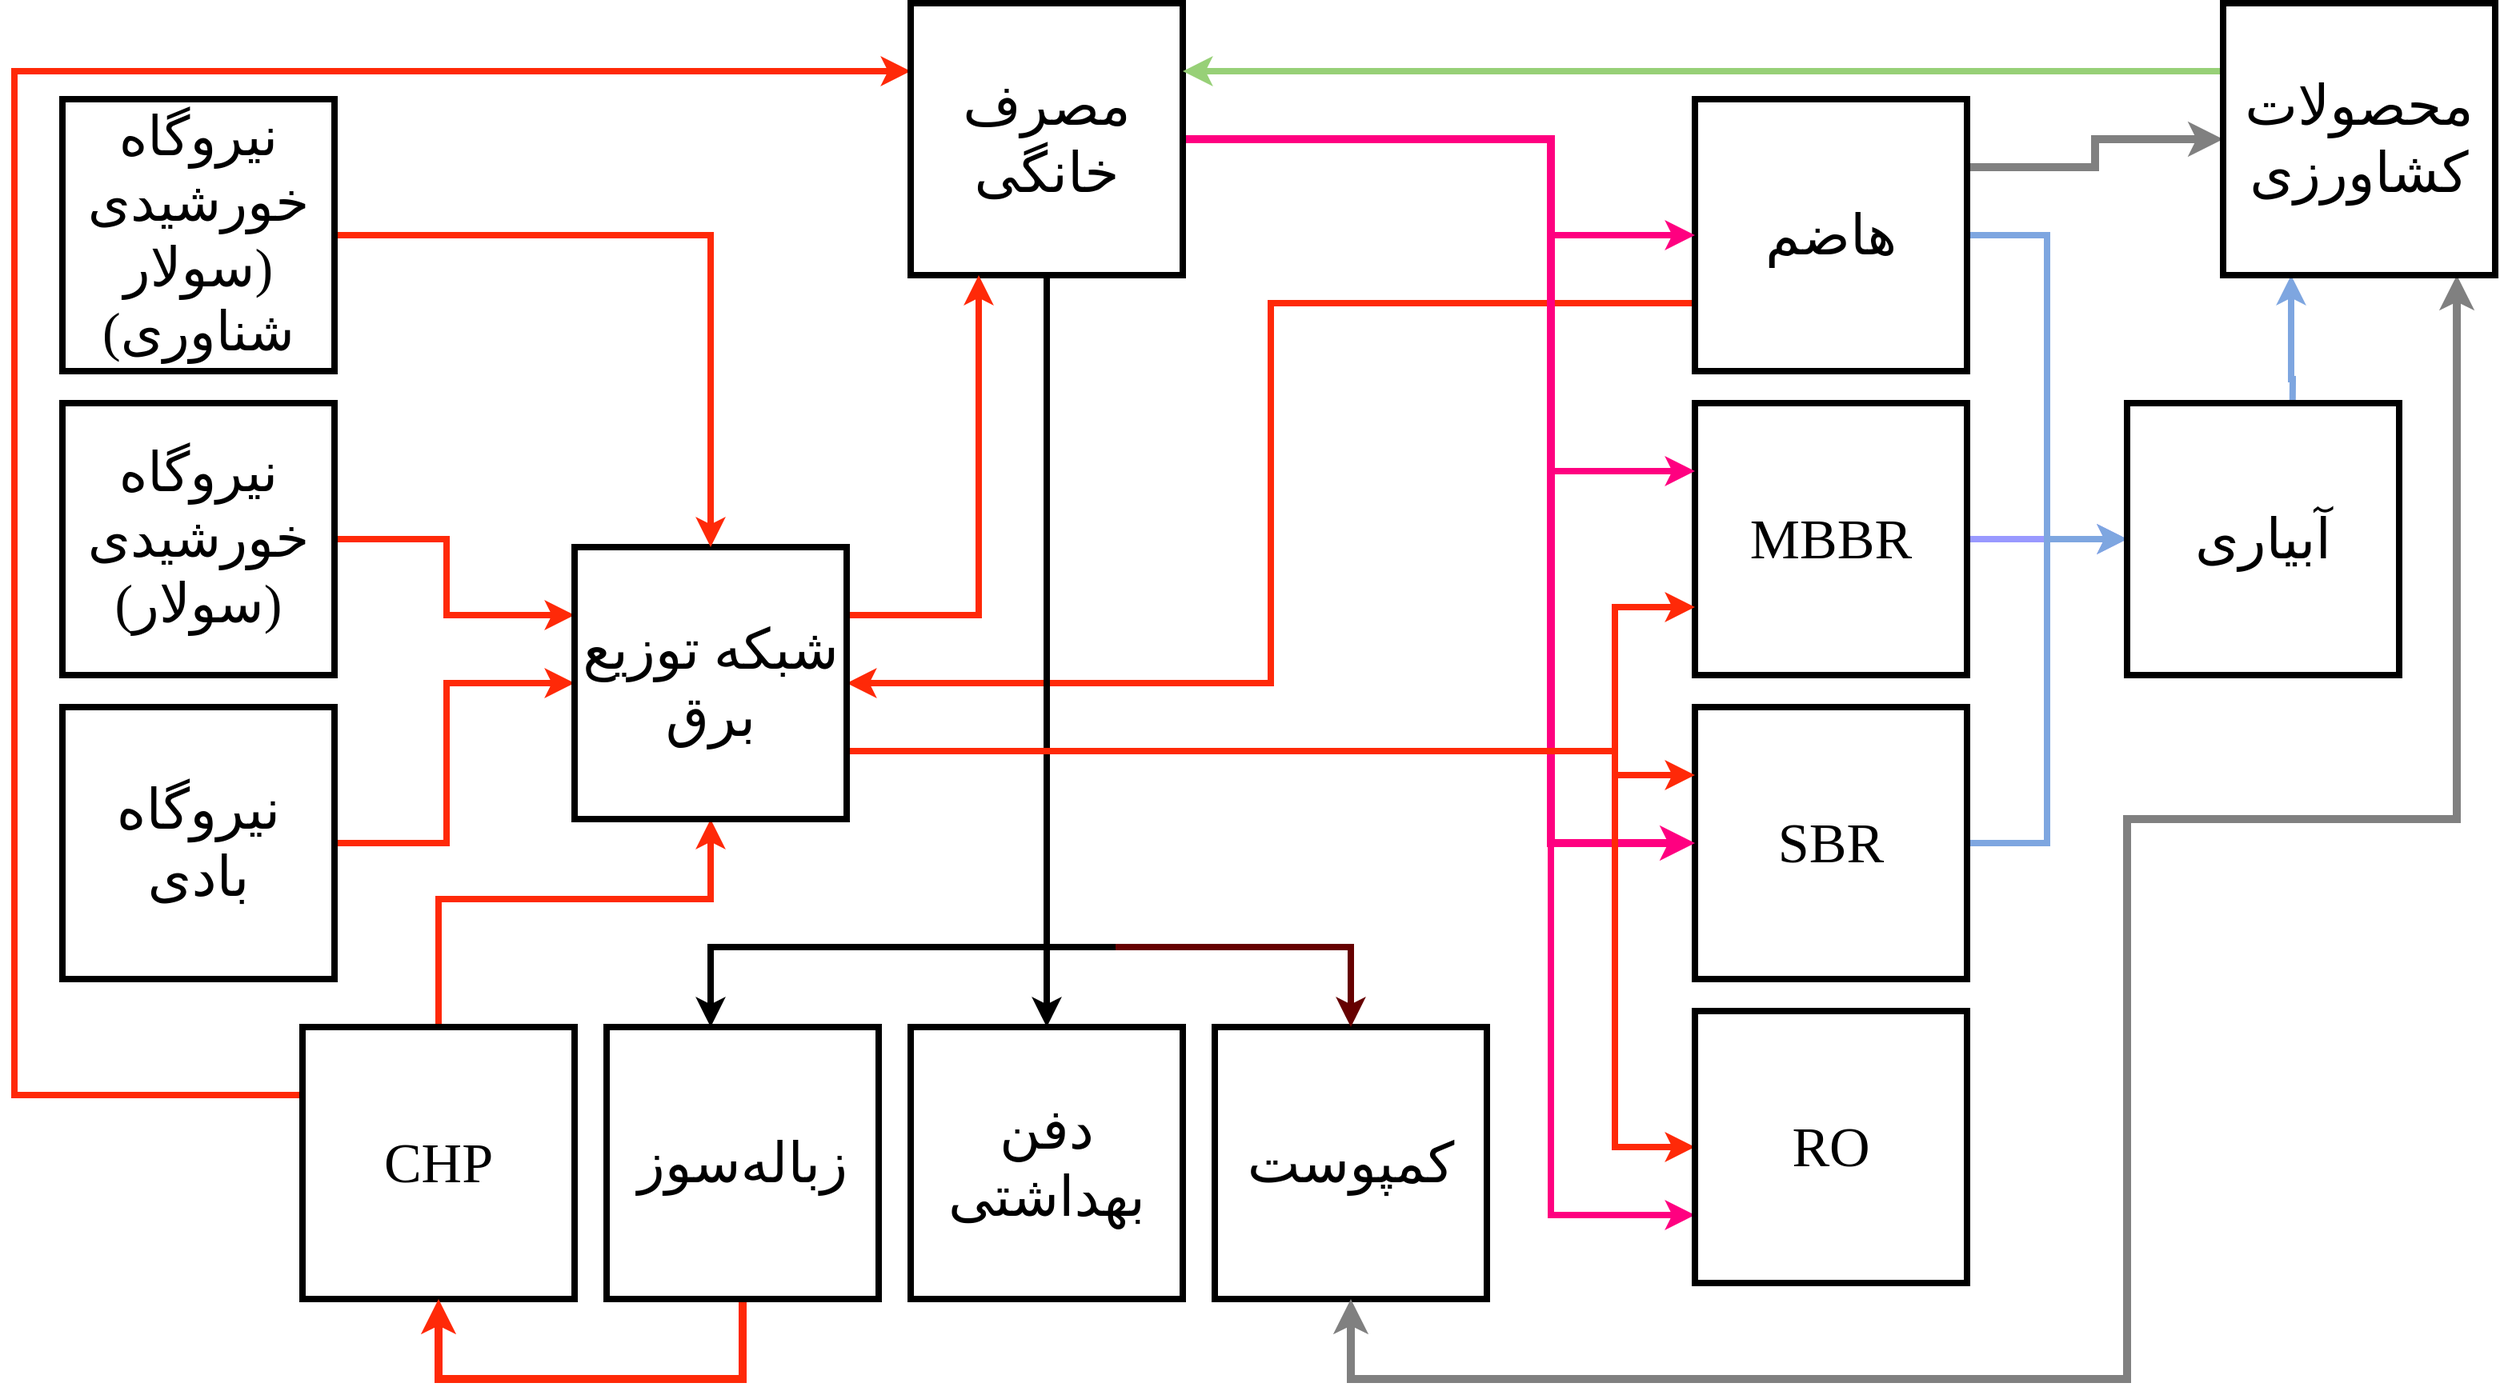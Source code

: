 <mxfile version="15.5.0" type="github">
  <diagram id="aWTfZL2IYYn4WqkGpc-u" name="Page-1">
    <mxGraphModel dx="1736" dy="870" grid="1" gridSize="10" guides="1" tooltips="1" connect="1" arrows="1" fold="1" page="1" pageScale="1" pageWidth="1600" pageHeight="900" math="0" shadow="0">
      <root>
        <mxCell id="0" />
        <mxCell id="1" parent="0" />
        <mxCell id="472JnLw3rFI74FyERyaQ-12" style="edgeStyle=orthogonalEdgeStyle;rounded=0;orthogonalLoop=1;jettySize=auto;html=1;exitX=1;exitY=0.5;exitDx=0;exitDy=0;fontFamily=b nazanin;fontSize=35;strokeWidth=4;strokeColor=#FF2908;" edge="1" parent="1" source="472JnLw3rFI74FyERyaQ-1" target="472JnLw3rFI74FyERyaQ-38">
          <mxGeometry relative="1" as="geometry">
            <Array as="points">
              <mxPoint x="310" y="545" />
              <mxPoint x="310" y="445" />
            </Array>
          </mxGeometry>
        </mxCell>
        <mxCell id="472JnLw3rFI74FyERyaQ-1" value="&lt;font face=&quot;b nazanin&quot; style=&quot;font-size: 35px&quot;&gt;نیروگاه بادی&lt;/font&gt;" style="whiteSpace=wrap;html=1;aspect=fixed;strokeWidth=4;align=center;textDirection=rtl;" vertex="1" parent="1">
          <mxGeometry x="70" y="460" width="170" height="170" as="geometry" />
        </mxCell>
        <mxCell id="472JnLw3rFI74FyERyaQ-43" style="edgeStyle=orthogonalEdgeStyle;rounded=0;orthogonalLoop=1;jettySize=auto;html=1;exitX=0.5;exitY=0;exitDx=0;exitDy=0;entryX=0.5;entryY=1;entryDx=0;entryDy=0;fontFamily=b nazanin;fontSize=35;startArrow=none;startFill=0;strokeColor=#FF2908;strokeWidth=4;" edge="1" parent="1" source="472JnLw3rFI74FyERyaQ-2" target="472JnLw3rFI74FyERyaQ-38">
          <mxGeometry relative="1" as="geometry">
            <Array as="points">
              <mxPoint x="305" y="580" />
              <mxPoint x="475" y="580" />
            </Array>
          </mxGeometry>
        </mxCell>
        <mxCell id="472JnLw3rFI74FyERyaQ-44" style="edgeStyle=orthogonalEdgeStyle;rounded=0;orthogonalLoop=1;jettySize=auto;html=1;exitX=0;exitY=0.25;exitDx=0;exitDy=0;entryX=0;entryY=0.25;entryDx=0;entryDy=0;fontFamily=b nazanin;fontSize=35;startArrow=none;startFill=0;strokeColor=#FF2908;strokeWidth=4;" edge="1" parent="1" source="472JnLw3rFI74FyERyaQ-2" target="472JnLw3rFI74FyERyaQ-10">
          <mxGeometry relative="1" as="geometry">
            <Array as="points">
              <mxPoint x="40" y="703" />
              <mxPoint x="40" y="63" />
            </Array>
          </mxGeometry>
        </mxCell>
        <mxCell id="472JnLw3rFI74FyERyaQ-2" value="&lt;font face=&quot;b nazanin&quot;&gt;&lt;span style=&quot;font-size: 35px&quot;&gt;CHP&lt;/span&gt;&lt;/font&gt;" style="whiteSpace=wrap;html=1;aspect=fixed;strokeWidth=4;align=center;textDirection=rtl;" vertex="1" parent="1">
          <mxGeometry x="220" y="660" width="170" height="170" as="geometry" />
        </mxCell>
        <mxCell id="472JnLw3rFI74FyERyaQ-11" style="edgeStyle=orthogonalEdgeStyle;rounded=0;orthogonalLoop=1;jettySize=auto;html=1;exitX=1;exitY=0.5;exitDx=0;exitDy=0;entryX=0;entryY=0.25;entryDx=0;entryDy=0;fontFamily=b nazanin;fontSize=35;strokeWidth=4;strokeColor=#FF2908;" edge="1" parent="1" source="472JnLw3rFI74FyERyaQ-3" target="472JnLw3rFI74FyERyaQ-38">
          <mxGeometry relative="1" as="geometry">
            <Array as="points">
              <mxPoint x="310" y="355" />
              <mxPoint x="310" y="403" />
            </Array>
          </mxGeometry>
        </mxCell>
        <mxCell id="472JnLw3rFI74FyERyaQ-3" value="&lt;font face=&quot;b nazanin&quot; style=&quot;font-size: 34px&quot;&gt;نیروگاه خورشیدی (سولار)&lt;/font&gt;" style="whiteSpace=wrap;html=1;aspect=fixed;strokeWidth=4;align=center;textDirection=rtl;" vertex="1" parent="1">
          <mxGeometry x="70" y="270" width="170" height="170" as="geometry" />
        </mxCell>
        <mxCell id="472JnLw3rFI74FyERyaQ-4" value="&lt;span style=&quot;font-family: &amp;#34;b nazanin&amp;#34; ; font-size: 35px&quot;&gt;کمپوست&lt;/span&gt;" style="whiteSpace=wrap;html=1;aspect=fixed;strokeWidth=4;align=center;textDirection=rtl;" vertex="1" parent="1">
          <mxGeometry x="790" y="660" width="170" height="170" as="geometry" />
        </mxCell>
        <mxCell id="472JnLw3rFI74FyERyaQ-31" style="edgeStyle=orthogonalEdgeStyle;rounded=0;orthogonalLoop=1;jettySize=auto;html=1;exitX=0.5;exitY=1;exitDx=0;exitDy=0;entryX=0.859;entryY=1;entryDx=0;entryDy=0;entryPerimeter=0;fontFamily=b nazanin;fontSize=35;strokeColor=#808080;strokeWidth=5;startArrow=classic;startFill=1;" edge="1" parent="1" source="472JnLw3rFI74FyERyaQ-4" target="472JnLw3rFI74FyERyaQ-18">
          <mxGeometry relative="1" as="geometry">
            <Array as="points">
              <mxPoint x="875" y="880" />
              <mxPoint x="1360" y="880" />
              <mxPoint x="1360" y="530" />
              <mxPoint x="1566" y="530" />
            </Array>
          </mxGeometry>
        </mxCell>
        <mxCell id="472JnLw3rFI74FyERyaQ-5" value="&lt;span style=&quot;font-family: &amp;#34;b nazanin&amp;#34; ; font-size: 35px&quot;&gt;دفن بهداشتی&lt;/span&gt;" style="whiteSpace=wrap;html=1;aspect=fixed;strokeWidth=4;align=center;textDirection=rtl;" vertex="1" parent="1">
          <mxGeometry x="600" y="660" width="170" height="170" as="geometry" />
        </mxCell>
        <mxCell id="472JnLw3rFI74FyERyaQ-26" style="edgeStyle=orthogonalEdgeStyle;rounded=0;orthogonalLoop=1;jettySize=auto;html=1;exitX=1;exitY=0.5;exitDx=0;exitDy=0;entryX=0;entryY=0.5;entryDx=0;entryDy=0;fontFamily=b nazanin;fontSize=35;strokeColor=#7EA6E0;strokeWidth=4;" edge="1" parent="1" source="472JnLw3rFI74FyERyaQ-6" target="472JnLw3rFI74FyERyaQ-17">
          <mxGeometry relative="1" as="geometry" />
        </mxCell>
        <mxCell id="472JnLw3rFI74FyERyaQ-33" style="edgeStyle=orthogonalEdgeStyle;rounded=0;orthogonalLoop=1;jettySize=auto;html=1;exitX=1;exitY=0.25;exitDx=0;exitDy=0;fontFamily=b nazanin;fontSize=35;strokeColor=#808080;strokeWidth=5;" edge="1" parent="1" source="472JnLw3rFI74FyERyaQ-6" target="472JnLw3rFI74FyERyaQ-18">
          <mxGeometry relative="1" as="geometry" />
        </mxCell>
        <mxCell id="472JnLw3rFI74FyERyaQ-45" style="edgeStyle=orthogonalEdgeStyle;rounded=0;orthogonalLoop=1;jettySize=auto;html=1;exitX=0;exitY=0.75;exitDx=0;exitDy=0;entryX=1;entryY=0.5;entryDx=0;entryDy=0;fontFamily=b nazanin;fontSize=35;startArrow=none;startFill=0;strokeColor=#FF2908;strokeWidth=4;" edge="1" parent="1" source="472JnLw3rFI74FyERyaQ-6" target="472JnLw3rFI74FyERyaQ-38">
          <mxGeometry relative="1" as="geometry">
            <Array as="points">
              <mxPoint x="825" y="208" />
              <mxPoint x="825" y="445" />
            </Array>
          </mxGeometry>
        </mxCell>
        <mxCell id="472JnLw3rFI74FyERyaQ-6" value="&lt;font face=&quot;b nazanin&quot;&gt;&lt;span style=&quot;font-size: 35px&quot;&gt;هاضم&lt;/span&gt;&lt;/font&gt;" style="whiteSpace=wrap;html=1;aspect=fixed;strokeWidth=4;align=center;textDirection=rtl;" vertex="1" parent="1">
          <mxGeometry x="1090" y="80" width="170" height="170" as="geometry" />
        </mxCell>
        <mxCell id="472JnLw3rFI74FyERyaQ-35" style="edgeStyle=orthogonalEdgeStyle;rounded=0;orthogonalLoop=1;jettySize=auto;html=1;exitX=0.5;exitY=1;exitDx=0;exitDy=0;entryX=0.5;entryY=1;entryDx=0;entryDy=0;fontFamily=b nazanin;fontSize=35;strokeColor=#FF2908;strokeWidth=5;" edge="1" parent="1" source="472JnLw3rFI74FyERyaQ-7" target="472JnLw3rFI74FyERyaQ-2">
          <mxGeometry relative="1" as="geometry">
            <Array as="points">
              <mxPoint x="475" y="880" />
              <mxPoint x="265" y="880" />
            </Array>
          </mxGeometry>
        </mxCell>
        <mxCell id="472JnLw3rFI74FyERyaQ-7" value="&lt;span style=&quot;font-family: &amp;#34;b nazanin&amp;#34; ; font-size: 35px&quot;&gt;زباله‌سوز&lt;/span&gt;" style="whiteSpace=wrap;html=1;aspect=fixed;strokeWidth=4;align=center;textDirection=rtl;" vertex="1" parent="1">
          <mxGeometry x="410" y="660" width="170" height="170" as="geometry" />
        </mxCell>
        <mxCell id="472JnLw3rFI74FyERyaQ-54" style="edgeStyle=orthogonalEdgeStyle;rounded=0;orthogonalLoop=1;jettySize=auto;html=1;exitX=1;exitY=0.5;exitDx=0;exitDy=0;entryX=0;entryY=0.5;entryDx=0;entryDy=0;fontFamily=b nazanin;fontSize=35;startArrow=none;startFill=0;strokeColor=#9999FF;strokeWidth=4;" edge="1" parent="1" source="472JnLw3rFI74FyERyaQ-8" target="472JnLw3rFI74FyERyaQ-17">
          <mxGeometry relative="1" as="geometry" />
        </mxCell>
        <mxCell id="472JnLw3rFI74FyERyaQ-8" value="&lt;font face=&quot;b nazanin&quot;&gt;&lt;span style=&quot;font-size: 35px&quot;&gt;MBBR&lt;/span&gt;&lt;/font&gt;" style="whiteSpace=wrap;html=1;aspect=fixed;strokeWidth=4;align=center;textDirection=rtl;" vertex="1" parent="1">
          <mxGeometry x="1090" y="270" width="170" height="170" as="geometry" />
        </mxCell>
        <mxCell id="472JnLw3rFI74FyERyaQ-28" style="edgeStyle=orthogonalEdgeStyle;rounded=0;orthogonalLoop=1;jettySize=auto;html=1;exitX=1;exitY=0.5;exitDx=0;exitDy=0;entryX=0;entryY=0.5;entryDx=0;entryDy=0;fontFamily=b nazanin;fontSize=35;strokeColor=#7EA6E0;strokeWidth=4;" edge="1" parent="1" source="472JnLw3rFI74FyERyaQ-9" target="472JnLw3rFI74FyERyaQ-17">
          <mxGeometry relative="1" as="geometry" />
        </mxCell>
        <mxCell id="472JnLw3rFI74FyERyaQ-9" value="&lt;font face=&quot;b nazanin&quot;&gt;&lt;span style=&quot;font-size: 35px&quot;&gt;SBR&lt;/span&gt;&lt;/font&gt;" style="whiteSpace=wrap;html=1;aspect=fixed;strokeWidth=4;align=center;textDirection=rtl;" vertex="1" parent="1">
          <mxGeometry x="1090" y="460" width="170" height="170" as="geometry" />
        </mxCell>
        <mxCell id="472JnLw3rFI74FyERyaQ-14" style="edgeStyle=orthogonalEdgeStyle;rounded=0;orthogonalLoop=1;jettySize=auto;html=1;exitX=1;exitY=0.25;exitDx=0;exitDy=0;entryX=0;entryY=0.5;entryDx=0;entryDy=0;fontFamily=b nazanin;fontSize=35;fillColor=#76608a;strokeColor=#FF0080;strokeWidth=4;" edge="1" parent="1" source="472JnLw3rFI74FyERyaQ-10" target="472JnLw3rFI74FyERyaQ-6">
          <mxGeometry relative="1" as="geometry">
            <Array as="points">
              <mxPoint x="770" y="105" />
              <mxPoint x="1000" y="105" />
              <mxPoint x="1000" y="165" />
            </Array>
          </mxGeometry>
        </mxCell>
        <mxCell id="472JnLw3rFI74FyERyaQ-20" style="edgeStyle=orthogonalEdgeStyle;rounded=0;orthogonalLoop=1;jettySize=auto;html=1;fontFamily=b nazanin;fontSize=35;strokeWidth=4;" edge="1" parent="1" target="472JnLw3rFI74FyERyaQ-7">
          <mxGeometry relative="1" as="geometry">
            <mxPoint x="728" y="610" as="sourcePoint" />
            <Array as="points">
              <mxPoint x="728" y="610" />
              <mxPoint x="475" y="610" />
            </Array>
          </mxGeometry>
        </mxCell>
        <mxCell id="472JnLw3rFI74FyERyaQ-36" style="edgeStyle=orthogonalEdgeStyle;rounded=0;orthogonalLoop=1;jettySize=auto;html=1;exitX=1;exitY=0.5;exitDx=0;exitDy=0;entryX=0;entryY=0.5;entryDx=0;entryDy=0;fontFamily=b nazanin;fontSize=35;startArrow=none;startFill=0;strokeColor=#FF0080;strokeWidth=5;" edge="1" parent="1" source="472JnLw3rFI74FyERyaQ-10" target="472JnLw3rFI74FyERyaQ-9">
          <mxGeometry relative="1" as="geometry">
            <Array as="points">
              <mxPoint x="1000" y="105" />
              <mxPoint x="1000" y="545" />
            </Array>
          </mxGeometry>
        </mxCell>
        <mxCell id="472JnLw3rFI74FyERyaQ-41" style="edgeStyle=orthogonalEdgeStyle;rounded=0;orthogonalLoop=1;jettySize=auto;html=1;entryX=0.5;entryY=0;entryDx=0;entryDy=0;fontFamily=b nazanin;fontSize=35;startArrow=none;startFill=0;strokeColor=#660000;strokeWidth=4;" edge="1" parent="1" target="472JnLw3rFI74FyERyaQ-4">
          <mxGeometry relative="1" as="geometry">
            <mxPoint x="728" y="610" as="sourcePoint" />
            <Array as="points">
              <mxPoint x="875" y="610" />
            </Array>
          </mxGeometry>
        </mxCell>
        <mxCell id="472JnLw3rFI74FyERyaQ-42" style="edgeStyle=orthogonalEdgeStyle;rounded=0;orthogonalLoop=1;jettySize=auto;html=1;fontFamily=b nazanin;fontSize=35;startArrow=none;startFill=0;strokeColor=#000000;strokeWidth=4;entryX=0.5;entryY=0;entryDx=0;entryDy=0;exitX=0.5;exitY=1;exitDx=0;exitDy=0;" edge="1" parent="1" source="472JnLw3rFI74FyERyaQ-10" target="472JnLw3rFI74FyERyaQ-5">
          <mxGeometry relative="1" as="geometry">
            <mxPoint x="728" y="650" as="targetPoint" />
            <mxPoint x="770" y="410" as="sourcePoint" />
            <Array as="points">
              <mxPoint x="685" y="480" />
              <mxPoint x="685" y="480" />
            </Array>
          </mxGeometry>
        </mxCell>
        <mxCell id="472JnLw3rFI74FyERyaQ-51" style="edgeStyle=orthogonalEdgeStyle;rounded=0;orthogonalLoop=1;jettySize=auto;html=1;exitX=1;exitY=0.5;exitDx=0;exitDy=0;entryX=0;entryY=0.75;entryDx=0;entryDy=0;fontFamily=b nazanin;fontSize=35;startArrow=none;startFill=0;strokeColor=#FF0080;strokeWidth=4;" edge="1" parent="1" source="472JnLw3rFI74FyERyaQ-10" target="472JnLw3rFI74FyERyaQ-46">
          <mxGeometry relative="1" as="geometry">
            <Array as="points">
              <mxPoint x="1000" y="105" />
              <mxPoint x="1000" y="778" />
            </Array>
          </mxGeometry>
        </mxCell>
        <mxCell id="472JnLw3rFI74FyERyaQ-52" style="edgeStyle=orthogonalEdgeStyle;rounded=0;orthogonalLoop=1;jettySize=auto;html=1;exitX=1;exitY=0.5;exitDx=0;exitDy=0;entryX=0;entryY=0.25;entryDx=0;entryDy=0;fontFamily=b nazanin;fontSize=35;startArrow=none;startFill=0;strokeColor=#FF0080;strokeWidth=4;" edge="1" parent="1" source="472JnLw3rFI74FyERyaQ-10" target="472JnLw3rFI74FyERyaQ-8">
          <mxGeometry relative="1" as="geometry">
            <Array as="points">
              <mxPoint x="1000" y="105" />
              <mxPoint x="1000" y="313" />
            </Array>
          </mxGeometry>
        </mxCell>
        <mxCell id="472JnLw3rFI74FyERyaQ-10" value="&lt;font face=&quot;b nazanin&quot;&gt;&lt;span style=&quot;font-size: 35px&quot;&gt;مصرف خانگی&lt;/span&gt;&lt;/font&gt;" style="whiteSpace=wrap;html=1;aspect=fixed;strokeWidth=4;align=center;textDirection=rtl;" vertex="1" parent="1">
          <mxGeometry x="600" y="20" width="170" height="170" as="geometry" />
        </mxCell>
        <mxCell id="472JnLw3rFI74FyERyaQ-29" style="edgeStyle=orthogonalEdgeStyle;rounded=0;orthogonalLoop=1;jettySize=auto;html=1;entryX=0.25;entryY=1;entryDx=0;entryDy=0;fontFamily=b nazanin;fontSize=35;strokeColor=#7EA6E0;strokeWidth=4;" edge="1" parent="1" target="472JnLw3rFI74FyERyaQ-18">
          <mxGeometry relative="1" as="geometry">
            <mxPoint x="1463" y="320" as="sourcePoint" />
          </mxGeometry>
        </mxCell>
        <mxCell id="472JnLw3rFI74FyERyaQ-17" value="&lt;font face=&quot;b nazanin&quot;&gt;&lt;span style=&quot;font-size: 35px&quot;&gt;آبیاری&lt;/span&gt;&lt;/font&gt;" style="whiteSpace=wrap;html=1;aspect=fixed;strokeWidth=4;align=center;textDirection=rtl;" vertex="1" parent="1">
          <mxGeometry x="1360" y="270" width="170" height="170" as="geometry" />
        </mxCell>
        <mxCell id="472JnLw3rFI74FyERyaQ-30" style="edgeStyle=orthogonalEdgeStyle;rounded=0;orthogonalLoop=1;jettySize=auto;html=1;exitX=0;exitY=0.25;exitDx=0;exitDy=0;entryX=1;entryY=0.25;entryDx=0;entryDy=0;fontFamily=b nazanin;fontSize=35;strokeColor=#97D077;strokeWidth=4;" edge="1" parent="1" source="472JnLw3rFI74FyERyaQ-18" target="472JnLw3rFI74FyERyaQ-10">
          <mxGeometry relative="1" as="geometry" />
        </mxCell>
        <mxCell id="472JnLw3rFI74FyERyaQ-18" value="&lt;font face=&quot;b nazanin&quot;&gt;&lt;span style=&quot;font-size: 35px&quot;&gt;محصولات کشاورزی&lt;/span&gt;&lt;/font&gt;" style="whiteSpace=wrap;html=1;aspect=fixed;strokeWidth=4;align=center;textDirection=rtl;" vertex="1" parent="1">
          <mxGeometry x="1420" y="20" width="170" height="170" as="geometry" />
        </mxCell>
        <mxCell id="472JnLw3rFI74FyERyaQ-39" style="edgeStyle=orthogonalEdgeStyle;rounded=0;orthogonalLoop=1;jettySize=auto;html=1;exitX=1;exitY=0.25;exitDx=0;exitDy=0;entryX=0.25;entryY=1;entryDx=0;entryDy=0;fontFamily=b nazanin;fontSize=35;startArrow=none;startFill=0;strokeColor=#FF2908;strokeWidth=4;" edge="1" parent="1" source="472JnLw3rFI74FyERyaQ-38" target="472JnLw3rFI74FyERyaQ-10">
          <mxGeometry relative="1" as="geometry" />
        </mxCell>
        <mxCell id="472JnLw3rFI74FyERyaQ-48" style="edgeStyle=orthogonalEdgeStyle;rounded=0;orthogonalLoop=1;jettySize=auto;html=1;exitX=1;exitY=0.75;exitDx=0;exitDy=0;fontFamily=b nazanin;fontSize=35;startArrow=none;startFill=0;strokeColor=#FF2908;strokeWidth=4;entryX=0;entryY=0.75;entryDx=0;entryDy=0;" edge="1" parent="1" source="472JnLw3rFI74FyERyaQ-38" target="472JnLw3rFI74FyERyaQ-8">
          <mxGeometry relative="1" as="geometry">
            <mxPoint x="1020" y="488" as="targetPoint" />
            <Array as="points">
              <mxPoint x="1040" y="488" />
              <mxPoint x="1040" y="398" />
            </Array>
          </mxGeometry>
        </mxCell>
        <mxCell id="472JnLw3rFI74FyERyaQ-49" style="edgeStyle=orthogonalEdgeStyle;rounded=0;orthogonalLoop=1;jettySize=auto;html=1;exitX=1;exitY=0.75;exitDx=0;exitDy=0;entryX=0;entryY=0.25;entryDx=0;entryDy=0;fontFamily=b nazanin;fontSize=35;startArrow=none;startFill=0;strokeColor=#FF2908;strokeWidth=4;" edge="1" parent="1" source="472JnLw3rFI74FyERyaQ-38" target="472JnLw3rFI74FyERyaQ-9">
          <mxGeometry relative="1" as="geometry">
            <Array as="points">
              <mxPoint x="1040" y="488" />
              <mxPoint x="1040" y="503" />
            </Array>
          </mxGeometry>
        </mxCell>
        <mxCell id="472JnLw3rFI74FyERyaQ-50" style="edgeStyle=orthogonalEdgeStyle;rounded=0;orthogonalLoop=1;jettySize=auto;html=1;exitX=1;exitY=0.75;exitDx=0;exitDy=0;entryX=0;entryY=0.5;entryDx=0;entryDy=0;fontFamily=b nazanin;fontSize=35;startArrow=none;startFill=0;strokeColor=#FF2908;strokeWidth=4;" edge="1" parent="1" source="472JnLw3rFI74FyERyaQ-38" target="472JnLw3rFI74FyERyaQ-46">
          <mxGeometry relative="1" as="geometry">
            <Array as="points">
              <mxPoint x="1040" y="488" />
              <mxPoint x="1040" y="735" />
            </Array>
          </mxGeometry>
        </mxCell>
        <mxCell id="472JnLw3rFI74FyERyaQ-38" value="&lt;font face=&quot;b nazanin&quot;&gt;&lt;span style=&quot;font-size: 35px&quot;&gt;شبکه توزیع برق&lt;/span&gt;&lt;/font&gt;" style="whiteSpace=wrap;html=1;aspect=fixed;strokeWidth=4;align=center;textDirection=rtl;" vertex="1" parent="1">
          <mxGeometry x="390" y="360" width="170" height="170" as="geometry" />
        </mxCell>
        <mxCell id="472JnLw3rFI74FyERyaQ-46" value="&lt;font face=&quot;b nazanin&quot;&gt;&lt;span style=&quot;font-size: 35px&quot;&gt;RO&lt;/span&gt;&lt;/font&gt;" style="whiteSpace=wrap;html=1;aspect=fixed;strokeWidth=4;align=center;textDirection=rtl;" vertex="1" parent="1">
          <mxGeometry x="1090" y="650" width="170" height="170" as="geometry" />
        </mxCell>
        <mxCell id="472JnLw3rFI74FyERyaQ-56" style="edgeStyle=orthogonalEdgeStyle;rounded=0;orthogonalLoop=1;jettySize=auto;html=1;exitX=1;exitY=0.5;exitDx=0;exitDy=0;fontFamily=b nazanin;fontSize=34;startArrow=none;startFill=0;strokeColor=#FF2908;strokeWidth=4;" edge="1" parent="1" source="472JnLw3rFI74FyERyaQ-55" target="472JnLw3rFI74FyERyaQ-38">
          <mxGeometry relative="1" as="geometry" />
        </mxCell>
        <mxCell id="472JnLw3rFI74FyERyaQ-55" value="&lt;font face=&quot;b nazanin&quot; style=&quot;font-size: 34px&quot;&gt;نیروگاه خورشیدی (سولار شناوری)&lt;/font&gt;" style="whiteSpace=wrap;html=1;aspect=fixed;strokeWidth=4;align=center;textDirection=rtl;" vertex="1" parent="1">
          <mxGeometry x="70" y="80" width="170" height="170" as="geometry" />
        </mxCell>
      </root>
    </mxGraphModel>
  </diagram>
</mxfile>

